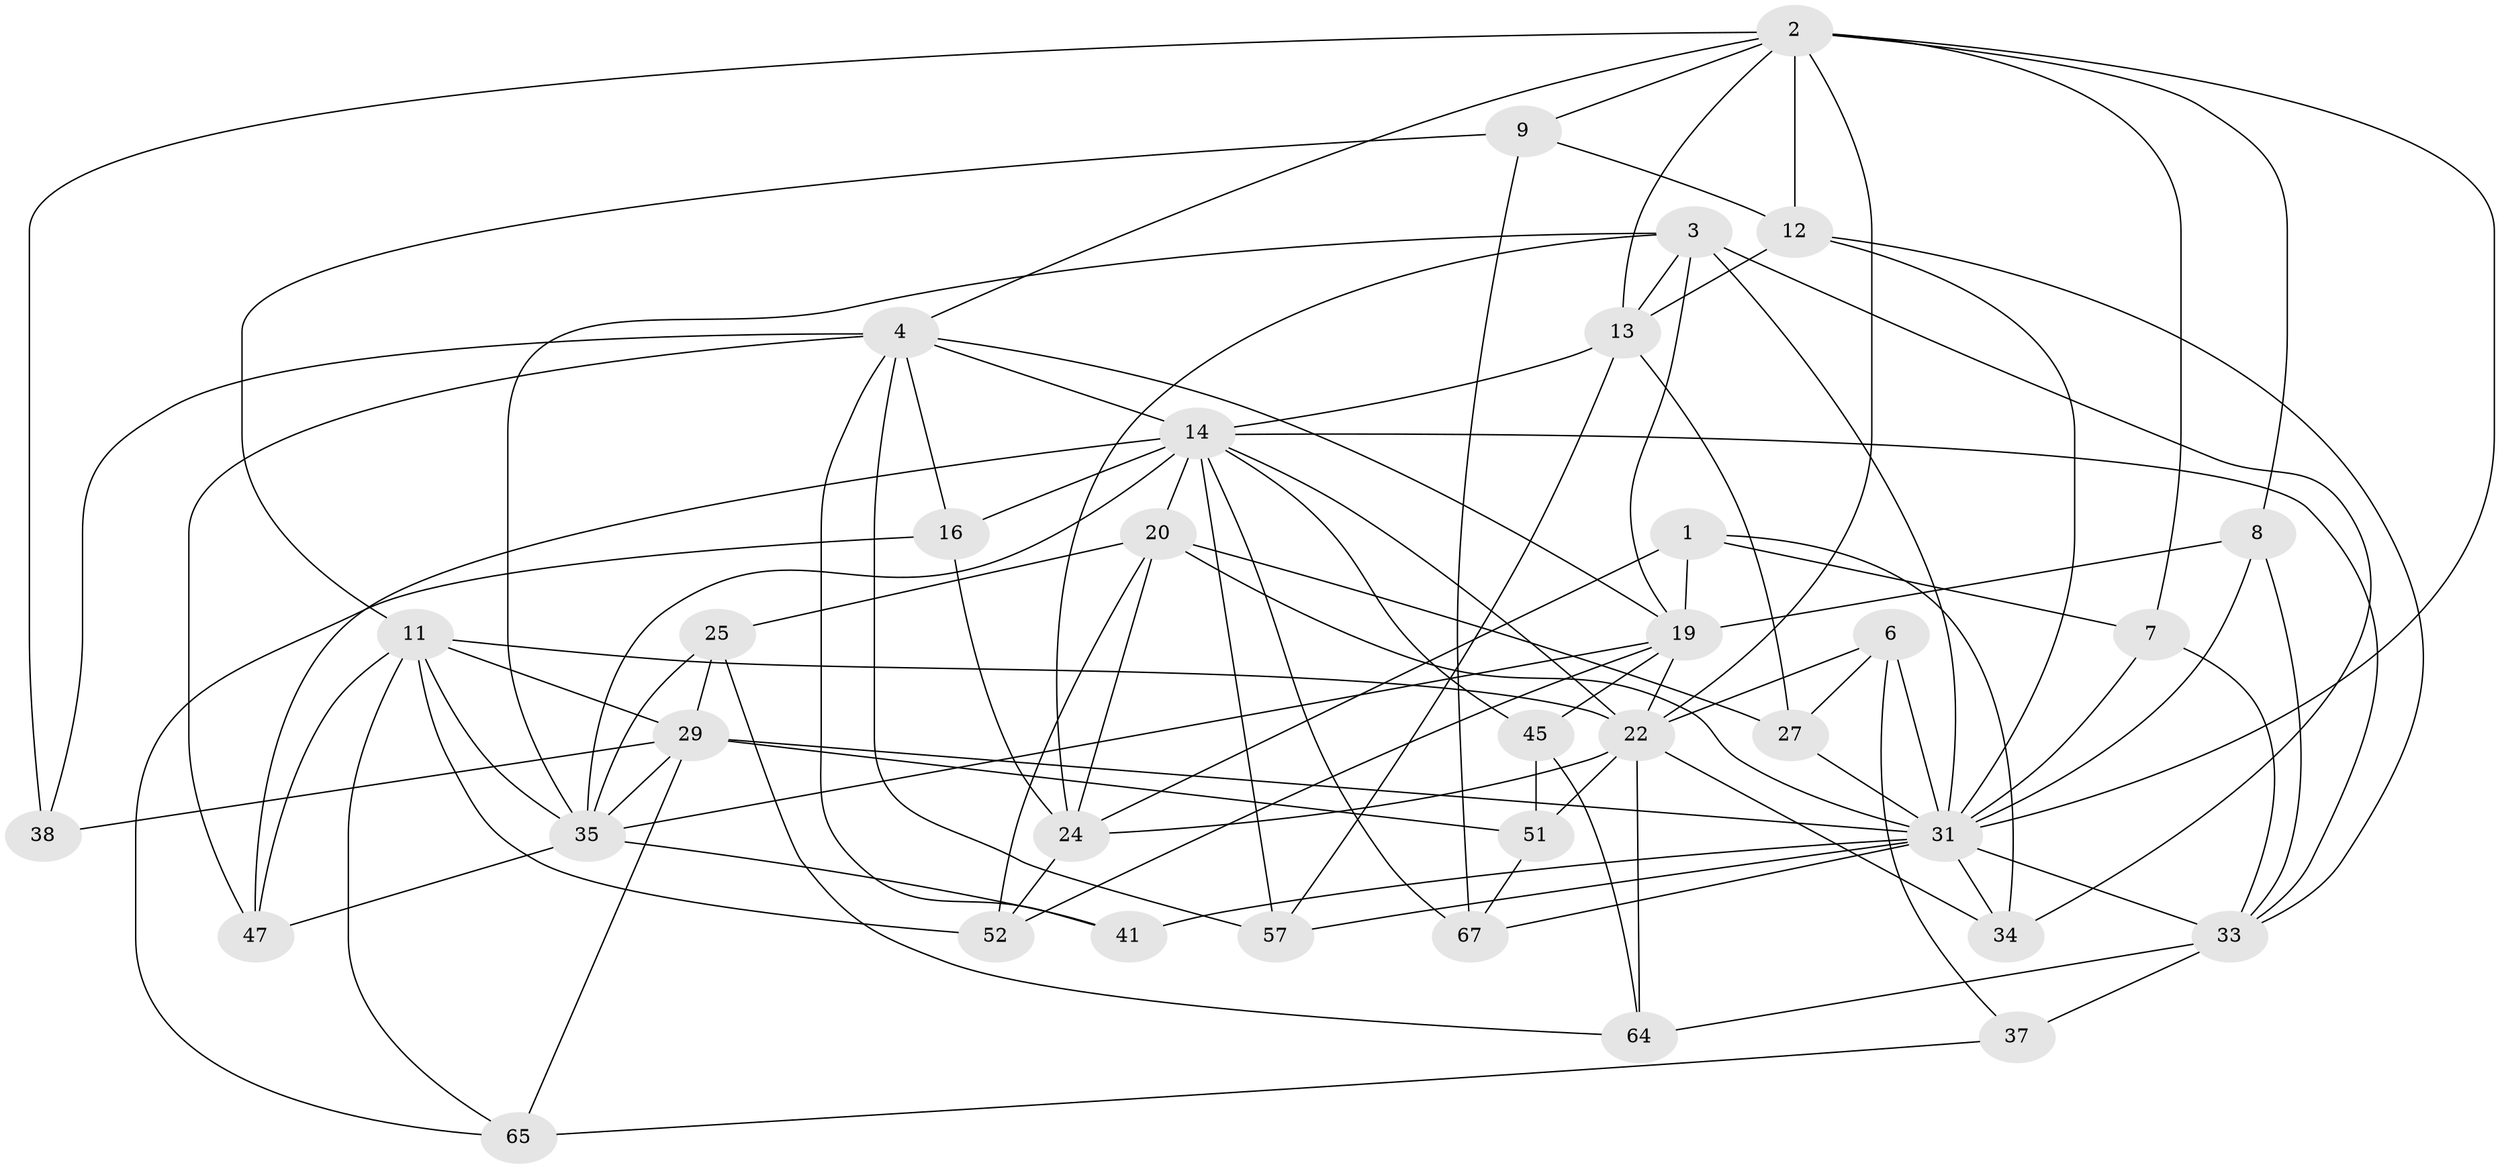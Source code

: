 // original degree distribution, {4: 1.0}
// Generated by graph-tools (version 1.1) at 2025/16/03/09/25 04:16:23]
// undirected, 35 vertices, 97 edges
graph export_dot {
graph [start="1"]
  node [color=gray90,style=filled];
  1;
  2 [super="+26+10"];
  3 [super="+5"];
  4 [super="+70+18"];
  6;
  7;
  8;
  9;
  11 [super="+15"];
  12 [super="+55"];
  13 [super="+17"];
  14 [super="+28+21"];
  16;
  19 [super="+23+49"];
  20 [super="+30"];
  22 [super="+48+53"];
  24 [super="+66"];
  25;
  27;
  29 [super="+59+43"];
  31 [super="+32+42+50"];
  33 [super="+39+44"];
  34;
  35 [super="+46+58"];
  37;
  38;
  41;
  45;
  47;
  51;
  52;
  57;
  64;
  65;
  67;
  1 -- 34;
  1 -- 7;
  1 -- 19;
  1 -- 24;
  2 -- 12 [weight=2];
  2 -- 4;
  2 -- 38 [weight=2];
  2 -- 13;
  2 -- 22 [weight=2];
  2 -- 7;
  2 -- 8;
  2 -- 9;
  2 -- 31;
  3 -- 34;
  3 -- 24;
  3 -- 19;
  3 -- 35;
  3 -- 13;
  3 -- 31;
  4 -- 57;
  4 -- 14;
  4 -- 19;
  4 -- 38;
  4 -- 16;
  4 -- 41;
  4 -- 47;
  6 -- 27;
  6 -- 22;
  6 -- 37;
  6 -- 31;
  7 -- 33;
  7 -- 31;
  8 -- 33;
  8 -- 19;
  8 -- 31;
  9 -- 11;
  9 -- 67;
  9 -- 12;
  11 -- 52;
  11 -- 35;
  11 -- 65;
  11 -- 22;
  11 -- 29 [weight=2];
  11 -- 47;
  12 -- 33;
  12 -- 13;
  12 -- 31;
  13 -- 27;
  13 -- 57;
  13 -- 14;
  14 -- 57;
  14 -- 16;
  14 -- 35;
  14 -- 45;
  14 -- 20 [weight=2];
  14 -- 33;
  14 -- 67;
  14 -- 22;
  14 -- 47;
  16 -- 65;
  16 -- 24;
  19 -- 52;
  19 -- 45;
  19 -- 35;
  19 -- 22;
  20 -- 52;
  20 -- 31 [weight=2];
  20 -- 25;
  20 -- 27;
  20 -- 24;
  22 -- 51;
  22 -- 64;
  22 -- 34;
  22 -- 24;
  24 -- 52;
  25 -- 29;
  25 -- 64;
  25 -- 35;
  27 -- 31;
  29 -- 38;
  29 -- 65;
  29 -- 51;
  29 -- 31;
  29 -- 35;
  31 -- 67;
  31 -- 33;
  31 -- 41 [weight=2];
  31 -- 57;
  31 -- 34;
  33 -- 37 [weight=2];
  33 -- 64;
  35 -- 41;
  35 -- 47;
  37 -- 65;
  45 -- 64;
  45 -- 51;
  51 -- 67;
}
